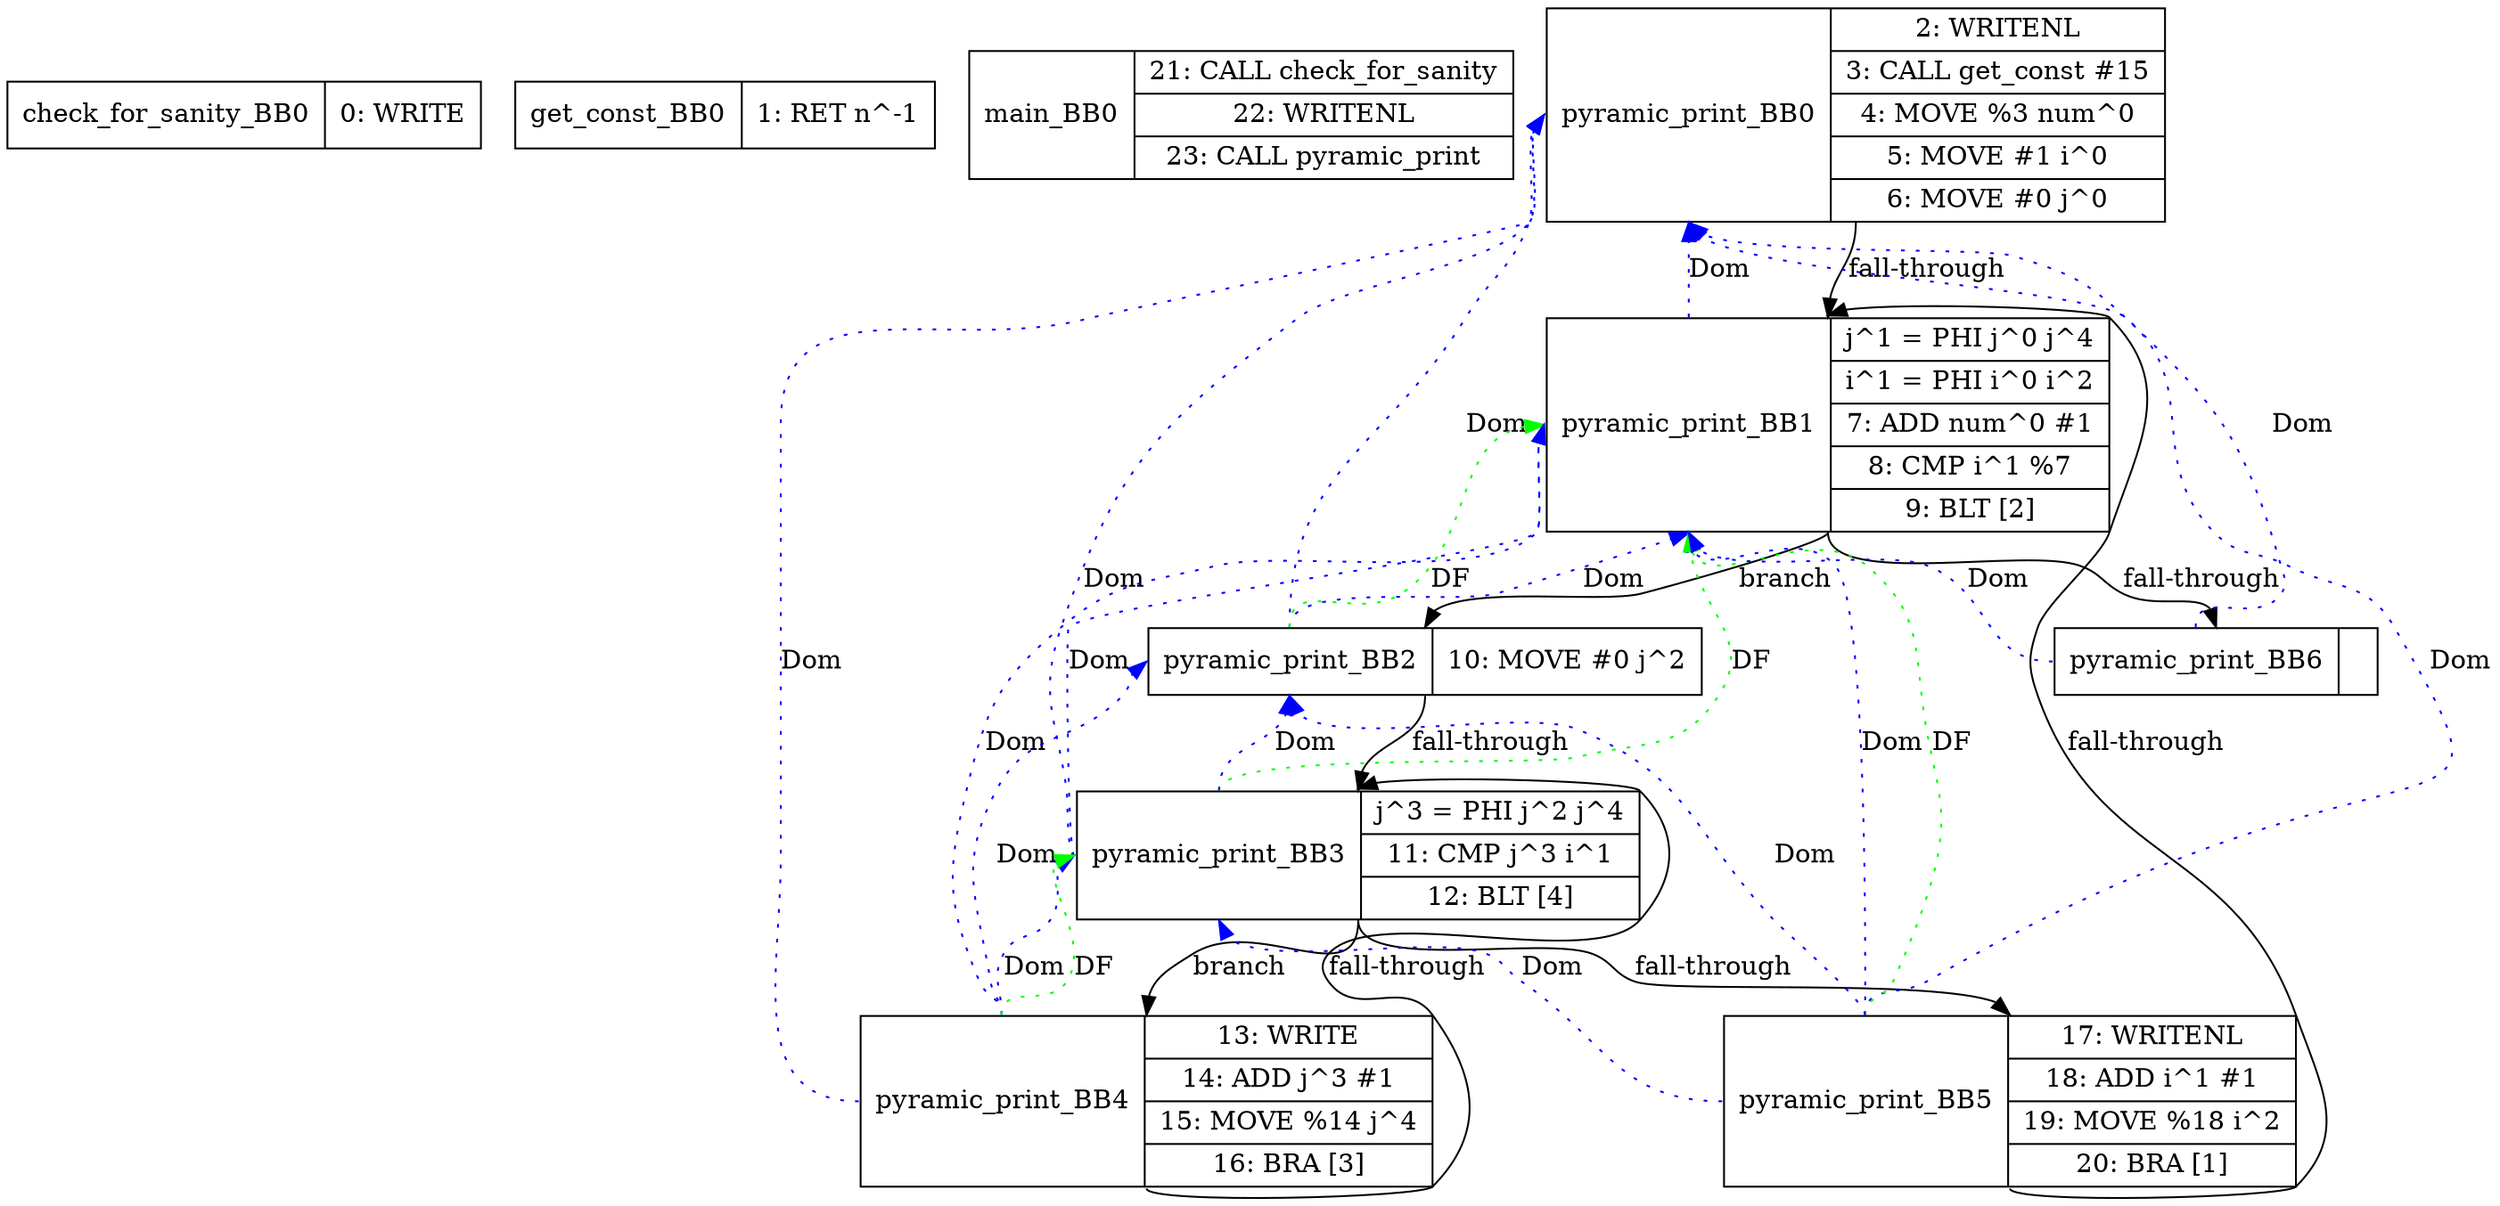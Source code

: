 diGraph G { 
check_for_sanity_BB0 [shape=record, label="<b>check_for_sanity_BB0| {0: WRITE }"];
get_const_BB0 [shape=record, label="<b>get_const_BB0| {1: RET n^-1}"];
main_BB0 [shape=record, label="<b>main_BB0| {21: CALL check_for_sanity|22: WRITENL |23: CALL pyramic_print}"];
pyramic_print_BB0 [shape=record, label="<b>pyramic_print_BB0| {2: WRITENL |3: CALL get_const #15|4: MOVE %3 num^0|5: MOVE #1 i^0|6: MOVE #0 j^0}"];
pyramic_print_BB1 [shape=record, label="<b>pyramic_print_BB1| {j^1 = PHI j^0 j^4|i^1 = PHI i^0 i^2|7: ADD num^0 #1|8: CMP i^1 %7|9: BLT [2]}"];
pyramic_print_BB2 [shape=record, label="<b>pyramic_print_BB2| {10: MOVE #0 j^2}"];
pyramic_print_BB3 [shape=record, label="<b>pyramic_print_BB3| {j^3 = PHI j^2 j^4|11: CMP j^3 i^1|12: BLT [4]}"];
pyramic_print_BB4 [shape=record, label="<b>pyramic_print_BB4| {13: WRITE |14: ADD j^3 #1|15: MOVE %14 j^4|16: BRA [3]}"];
pyramic_print_BB5 [shape=record, label="<b>pyramic_print_BB5| {17: WRITENL |18: ADD i^1 #1|19: MOVE %18 i^2|20: BRA [1]}"];
pyramic_print_BB6 [shape=record, label="<b>pyramic_print_BB6| {}"];

pyramic_print_BB0:s -> pyramic_print_BB1:n [label="fall-through"];
pyramic_print_BB1:s -> pyramic_print_BB2:n [label="branch"];
pyramic_print_BB1:s -> pyramic_print_BB6:n [label="fall-through"];
pyramic_print_BB2:s -> pyramic_print_BB3:n [label="fall-through"];
pyramic_print_BB3:s -> pyramic_print_BB4:n [label="branch"];
pyramic_print_BB3:s -> pyramic_print_BB5:n [label="fall-through"];
pyramic_print_BB4:s -> pyramic_print_BB3:n [label="fall-through"];
pyramic_print_BB5:s -> pyramic_print_BB1:n [label="fall-through"];
pyramic_print_BB1:b -> pyramic_print_BB0:b [color=blue, style=dotted, label="Dom"];
pyramic_print_BB2:b -> pyramic_print_BB0:b [color=blue, style=dotted, label="Dom"];
pyramic_print_BB2:b -> pyramic_print_BB1:b [color=blue, style=dotted, label="Dom"];
pyramic_print_BB3:b -> pyramic_print_BB0:b [color=blue, style=dotted, label="Dom"];
pyramic_print_BB3:b -> pyramic_print_BB1:b [color=blue, style=dotted, label="Dom"];
pyramic_print_BB3:b -> pyramic_print_BB2:b [color=blue, style=dotted, label="Dom"];
pyramic_print_BB4:b -> pyramic_print_BB0:b [color=blue, style=dotted, label="Dom"];
pyramic_print_BB4:b -> pyramic_print_BB1:b [color=blue, style=dotted, label="Dom"];
pyramic_print_BB4:b -> pyramic_print_BB2:b [color=blue, style=dotted, label="Dom"];
pyramic_print_BB4:b -> pyramic_print_BB3:b [color=blue, style=dotted, label="Dom"];
pyramic_print_BB5:b -> pyramic_print_BB0:b [color=blue, style=dotted, label="Dom"];
pyramic_print_BB5:b -> pyramic_print_BB1:b [color=blue, style=dotted, label="Dom"];
pyramic_print_BB5:b -> pyramic_print_BB2:b [color=blue, style=dotted, label="Dom"];
pyramic_print_BB5:b -> pyramic_print_BB3:b [color=blue, style=dotted, label="Dom"];
pyramic_print_BB6:b -> pyramic_print_BB0:b [color=blue, style=dotted, label="Dom"];
pyramic_print_BB6:b -> pyramic_print_BB1:b [color=blue, style=dotted, label="Dom"];
pyramic_print_BB2:b -> pyramic_print_BB1:b [color=green, style=dotted, label="DF"];
pyramic_print_BB3:b -> pyramic_print_BB1:b [color=green, style=dotted, label="DF"];
pyramic_print_BB4:b -> pyramic_print_BB3:b [color=green, style=dotted, label="DF"];
pyramic_print_BB5:b -> pyramic_print_BB1:b [color=green, style=dotted, label="DF"];


}